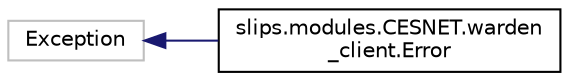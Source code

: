 digraph "Graphical Class Hierarchy"
{
 // LATEX_PDF_SIZE
  bgcolor="transparent";
  edge [fontname="Helvetica",fontsize="10",labelfontname="Helvetica",labelfontsize="10"];
  node [fontname="Helvetica",fontsize="10",shape=record];
  rankdir="LR";
  Node46 [label="Exception",height=0.2,width=0.4,color="grey75",tooltip=" "];
  Node46 -> Node0 [dir="back",color="midnightblue",fontsize="10",style="solid",fontname="Helvetica"];
  Node0 [label="slips.modules.CESNET.warden\l_client.Error",height=0.2,width=0.4,color="black",URL="$d3/d7a/classslips_1_1modules_1_1_c_e_s_n_e_t_1_1warden__client_1_1_error.html",tooltip=" "];
}

